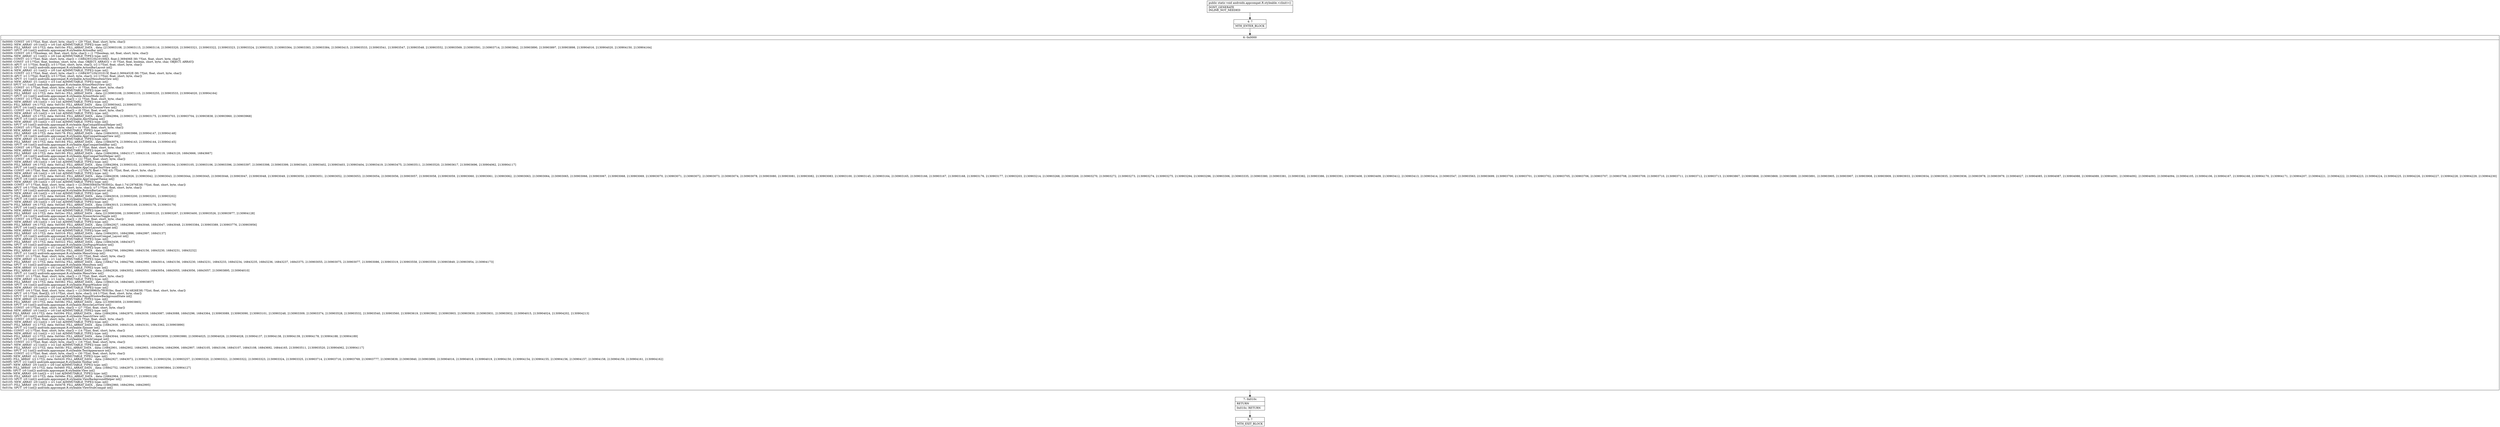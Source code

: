 digraph "CFG forandroidx.appcompat.R.styleable.\<clinit\>()V" {
Node_4 [shape=record,label="{4\:\ ?|MTH_ENTER_BLOCK\l}"];
Node_6 [shape=record,label="{6\:\ 0x0000|0x0000: CONST  (r0 I:??[int, float, short, byte, char]) = (29 ??[int, float, short, byte, char]) \l0x0002: NEW_ARRAY  (r0 I:int[]) = (r0 I:int A[IMMUTABLE_TYPE]) type: int[] \l0x0004: FILL_ARRAY  (r0 I:??[]), data: 0x010e: FILL_ARRAY_DATA  , data: [2130903108, 2130903115, 2130903116, 2130903320, 2130903321, 2130903322, 2130903323, 2130903324, 2130903325, 2130903364, 2130903383, 2130903384, 2130903415, 2130903533, 2130903541, 2130903547, 2130903548, 2130903552, 2130903569, 2130903591, 2130903714, 2130903842, 2130903890, 2130903897, 2130903898, 2130904016, 2130904020, 2130904150, 2130904164] \l0x0007: SPUT  (r0 I:int[]) androidx.appcompat.R.styleable.ActionBar int[] \l0x0009: CONST  (r0 I:??[boolean, int, float, short, byte, char]) = (1 ??[boolean, int, float, short, byte, char]) \l0x000a: NEW_ARRAY  (r1 I:int[]) = (r0 I:int A[IMMUTABLE_TYPE]) type: int[] \l0x000c: CONST  (r2 I:??[int, float, short, byte, char]) = (16842931(0x10100b3, float:2.369406E\-38) ??[int, float, short, byte, char]) \l0x000f: CONST  (r3 I:??[int, float, boolean, short, byte, char, OBJECT, ARRAY]) = (0 ??[int, float, boolean, short, byte, char, OBJECT, ARRAY]) \l0x0010: APUT  (r1 I:??[int, float][]), (r3 I:??[int, short, byte, char]), (r2 I:??[int, float, short, byte, char]) \l0x0012: SPUT  (r1 I:int[]) androidx.appcompat.R.styleable.ActionBarLayout int[] \l0x0014: NEW_ARRAY  (r1 I:int[]) = (r0 I:int A[IMMUTABLE_TYPE]) type: int[] \l0x0016: CONST  (r2 I:??[int, float, short, byte, char]) = (16843071(0x101013f, float:2.3694452E\-38) ??[int, float, short, byte, char]) \l0x0019: APUT  (r1 I:??[int, float][]), (r3 I:??[int, short, byte, char]), (r2 I:??[int, float, short, byte, char]) \l0x001b: SPUT  (r1 I:int[]) androidx.appcompat.R.styleable.ActionMenuItemView int[] \l0x001d: NEW_ARRAY  (r1 I:int[]) = (r3 I:int A[IMMUTABLE_TYPE]) type: int[] \l0x001f: SPUT  (r1 I:int[]) androidx.appcompat.R.styleable.ActionMenuView int[] \l0x0021: CONST  (r1 I:??[int, float, short, byte, char]) = (6 ??[int, float, short, byte, char]) \l0x0022: NEW_ARRAY  (r2 I:int[]) = (r1 I:int A[IMMUTABLE_TYPE]) type: int[] \l0x0024: FILL_ARRAY  (r2 I:??[]), data: 0x014c: FILL_ARRAY_DATA  , data: [2130903108, 2130903115, 2130903255, 2130903533, 2130904020, 2130904164] \l0x0027: SPUT  (r2 I:int[]) androidx.appcompat.R.styleable.ActionMode int[] \l0x0029: CONST  (r2 I:??[int, float, short, byte, char]) = (2 ??[int, float, short, byte, char]) \l0x002a: NEW_ARRAY  (r4 I:int[]) = (r2 I:int A[IMMUTABLE_TYPE]) type: int[] \l0x002c: FILL_ARRAY  (r4 I:??[]), data: 0x015c: FILL_ARRAY_DATA  , data: [2130903442, 2130903575] \l0x002f: SPUT  (r4 I:int[]) androidx.appcompat.R.styleable.ActivityChooserView int[] \l0x0031: CONST  (r4 I:??[int, float, short, byte, char]) = (8 ??[int, float, short, byte, char]) \l0x0033: NEW_ARRAY  (r5 I:int[]) = (r4 I:int A[IMMUTABLE_TYPE]) type: int[] \l0x0035: FILL_ARRAY  (r5 I:??[]), data: 0x0164: FILL_ARRAY_DATA  , data: [16842994, 2130903172, 2130903175, 2130903703, 2130903704, 2130903838, 2130903960, 2130903968] \l0x0038: SPUT  (r5 I:int[]) androidx.appcompat.R.styleable.AlertDialog int[] \l0x003a: NEW_ARRAY  (r5 I:int[]) = (r3 I:int A[IMMUTABLE_TYPE]) type: int[] \l0x003c: SPUT  (r5 I:int[]) androidx.appcompat.R.styleable.AppCompatEmojiHelper int[] \l0x003e: CONST  (r5 I:??[int, float, short, byte, char]) = (4 ??[int, float, short, byte, char]) \l0x003f: NEW_ARRAY  (r6 I:int[]) = (r5 I:int A[IMMUTABLE_TYPE]) type: int[] \l0x0041: FILL_ARRAY  (r6 I:??[]), data: 0x0178: FILL_ARRAY_DATA  , data: [16843033, 2130903986, 2130904147, 2130904148] \l0x0044: SPUT  (r6 I:int[]) androidx.appcompat.R.styleable.AppCompatImageView int[] \l0x0046: NEW_ARRAY  (r6 I:int[]) = (r5 I:int A[IMMUTABLE_TYPE]) type: int[] \l0x0048: FILL_ARRAY  (r6 I:??[]), data: 0x0184: FILL_ARRAY_DATA  , data: [16843074, 2130904143, 2130904144, 2130904145] \l0x004b: SPUT  (r6 I:int[]) androidx.appcompat.R.styleable.AppCompatSeekBar int[] \l0x004d: CONST  (r6 I:??[int, float, short, byte, char]) = (7 ??[int, float, short, byte, char]) \l0x004e: NEW_ARRAY  (r6 I:int[]) = (r6 I:int A[IMMUTABLE_TYPE]) type: int[] \l0x0050: FILL_ARRAY  (r6 I:??[]), data: 0x0190: FILL_ARRAY_DATA  , data: [16842804, 16843117, 16843118, 16843119, 16843120, 16843666, 16843667] \l0x0053: SPUT  (r6 I:int[]) androidx.appcompat.R.styleable.AppCompatTextHelper int[] \l0x0055: CONST  (r6 I:??[int, float, short, byte, char]) = (22 ??[int, float, short, byte, char]) \l0x0057: NEW_ARRAY  (r6 I:int[]) = (r6 I:int A[IMMUTABLE_TYPE]) type: int[] \l0x0059: FILL_ARRAY  (r6 I:??[]), data: 0x01a2: FILL_ARRAY_DATA  , data: [16842804, 2130903102, 2130903103, 2130903104, 2130903105, 2130903106, 2130903396, 2130903397, 2130903398, 2130903399, 2130903401, 2130903402, 2130903403, 2130903404, 2130903419, 2130903475, 2130903511, 2130903520, 2130903617, 2130903696, 2130904062, 2130904117] \l0x005c: SPUT  (r6 I:int[]) androidx.appcompat.R.styleable.AppCompatTextView int[] \l0x005e: CONST  (r6 I:??[int, float, short, byte, char]) = (127(0x7f, float:1.78E\-43) ??[int, float, short, byte, char]) \l0x0060: NEW_ARRAY  (r6 I:int[]) = (r6 I:int A[IMMUTABLE_TYPE]) type: int[] \l0x0062: FILL_ARRAY  (r6 I:??[]), data: 0x01d2: FILL_ARRAY_DATA  , data: [16842839, 16842926, 2130903042, 2130903043, 2130903044, 2130903045, 2130903046, 2130903047, 2130903048, 2130903049, 2130903050, 2130903051, 2130903052, 2130903053, 2130903054, 2130903056, 2130903057, 2130903058, 2130903059, 2130903060, 2130903061, 2130903062, 2130903063, 2130903064, 2130903065, 2130903066, 2130903067, 2130903068, 2130903069, 2130903070, 2130903071, 2130903072, 2130903073, 2130903074, 2130903078, 2130903080, 2130903081, 2130903082, 2130903083, 2130903100, 2130903145, 2130903164, 2130903165, 2130903166, 2130903167, 2130903168, 2130903176, 2130903177, 2130903203, 2130903214, 2130903268, 2130903269, 2130903270, 2130903272, 2130903273, 2130903274, 2130903275, 2130903294, 2130903296, 2130903306, 2130903335, 2130903380, 2130903381, 2130903382, 2130903386, 2130903391, 2130903408, 2130903409, 2130903412, 2130903413, 2130903414, 2130903547, 2130903563, 2130903699, 2130903700, 2130903701, 2130903702, 2130903705, 2130903706, 2130903707, 2130903708, 2130903709, 2130903710, 2130903711, 2130903712, 2130903713, 2130903867, 2130903868, 2130903869, 2130903889, 2130903891, 2130903905, 2130903907, 2130903908, 2130903909, 2130903933, 2130903934, 2130903935, 2130903936, 2130903978, 2130903979, 2130904027, 2130904085, 2130904087, 2130904088, 2130904089, 2130904091, 2130904092, 2130904093, 2130904094, 2130904105, 2130904106, 2130904167, 2130904168, 2130904170, 2130904171, 2130904207, 2130904221, 2130904222, 2130904223, 2130904224, 2130904225, 2130904226, 2130904227, 2130904228, 2130904229, 2130904230] \l0x0065: SPUT  (r6 I:int[]) androidx.appcompat.R.styleable.AppCompatTheme int[] \l0x0067: NEW_ARRAY  (r6 I:int[]) = (r0 I:int A[IMMUTABLE_TYPE]) type: int[] \l0x0069: CONST  (r7 I:??[int, float, short, byte, char]) = (2130903084(0x7f03002c, float:1.7412976E38) ??[int, float, short, byte, char]) \l0x006c: APUT  (r6 I:??[int, float][]), (r3 I:??[int, short, byte, char]), (r7 I:??[int, float, short, byte, char]) \l0x006e: SPUT  (r6 I:int[]) androidx.appcompat.R.styleable.ButtonBarLayout int[] \l0x0070: NEW_ARRAY  (r6 I:int[]) = (r5 I:int A[IMMUTABLE_TYPE]) type: int[] \l0x0072: FILL_ARRAY  (r6 I:??[]), data: 0x02d4: FILL_ARRAY_DATA  , data: [16843016, 2130903200, 2130903201, 2130903202] \l0x0075: SPUT  (r6 I:int[]) androidx.appcompat.R.styleable.CheckedTextView int[] \l0x0077: NEW_ARRAY  (r6 I:int[]) = (r5 I:int A[IMMUTABLE_TYPE]) type: int[] \l0x0079: FILL_ARRAY  (r6 I:??[]), data: 0x02e0: FILL_ARRAY_DATA  , data: [16843015, 2130903169, 2130903178, 2130903179] \l0x007c: SPUT  (r6 I:int[]) androidx.appcompat.R.styleable.CompoundButton int[] \l0x007e: NEW_ARRAY  (r4 I:int[]) = (r4 I:int A[IMMUTABLE_TYPE]) type: int[] \l0x0080: FILL_ARRAY  (r4 I:??[]), data: 0x02ec: FILL_ARRAY_DATA  , data: [2130903096, 2130903097, 2130903125, 2130903267, 2130903400, 2130903526, 2130903977, 2130904128] \l0x0083: SPUT  (r4 I:int[]) androidx.appcompat.R.styleable.DrawerArrowToggle int[] \l0x0085: CONST  (r4 I:??[int, float, short, byte, char]) = (9 ??[int, float, short, byte, char]) \l0x0087: NEW_ARRAY  (r6 I:int[]) = (r4 I:int A[IMMUTABLE_TYPE]) type: int[] \l0x0089: FILL_ARRAY  (r6 I:??[]), data: 0x0300: FILL_ARRAY_DATA  , data: [16842927, 16842948, 16843046, 16843047, 16843048, 2130903384, 2130903389, 2130903776, 2130903956] \l0x008c: SPUT  (r6 I:int[]) androidx.appcompat.R.styleable.LinearLayoutCompat int[] \l0x008e: NEW_ARRAY  (r5 I:int[]) = (r5 I:int A[IMMUTABLE_TYPE]) type: int[] \l0x0090: FILL_ARRAY  (r5 I:??[]), data: 0x0316: FILL_ARRAY_DATA  , data: [16842931, 16842996, 16842997, 16843137] \l0x0093: SPUT  (r5 I:int[]) androidx.appcompat.R.styleable.LinearLayoutCompat_Layout int[] \l0x0095: NEW_ARRAY  (r5 I:int[]) = (r2 I:int A[IMMUTABLE_TYPE]) type: int[] \l0x0097: FILL_ARRAY  (r5 I:??[]), data: 0x0322: FILL_ARRAY_DATA  , data: [16843436, 16843437] \l0x009a: SPUT  (r5 I:int[]) androidx.appcompat.R.styleable.ListPopupWindow int[] \l0x009c: NEW_ARRAY  (r1 I:int[]) = (r1 I:int A[IMMUTABLE_TYPE]) type: int[] \l0x009e: FILL_ARRAY  (r1 I:??[]), data: 0x032a: FILL_ARRAY_DATA  , data: [16842766, 16842960, 16843156, 16843230, 16843231, 16843232] \l0x00a1: SPUT  (r1 I:int[]) androidx.appcompat.R.styleable.MenuGroup int[] \l0x00a3: CONST  (r1 I:??[int, float, short, byte, char]) = (23 ??[int, float, short, byte, char]) \l0x00a5: NEW_ARRAY  (r1 I:int[]) = (r1 I:int A[IMMUTABLE_TYPE]) type: int[] \l0x00a7: FILL_ARRAY  (r1 I:??[]), data: 0x033a: FILL_ARRAY_DATA  , data: [16842754, 16842766, 16842960, 16843014, 16843156, 16843230, 16843231, 16843233, 16843234, 16843235, 16843236, 16843237, 16843375, 2130903055, 2130903075, 2130903077, 2130903086, 2130903319, 2130903558, 2130903559, 2130903849, 2130903954, 2130904173] \l0x00aa: SPUT  (r1 I:int[]) androidx.appcompat.R.styleable.MenuItem int[] \l0x00ac: NEW_ARRAY  (r1 I:int[]) = (r4 I:int A[IMMUTABLE_TYPE]) type: int[] \l0x00ae: FILL_ARRAY  (r1 I:??[]), data: 0x036c: FILL_ARRAY_DATA  , data: [16842926, 16843052, 16843053, 16843054, 16843055, 16843056, 16843057, 2130903895, 2130904010] \l0x00b1: SPUT  (r1 I:int[]) androidx.appcompat.R.styleable.MenuView int[] \l0x00b3: CONST  (r1 I:??[int, float, short, byte, char]) = (3 ??[int, float, short, byte, char]) \l0x00b4: NEW_ARRAY  (r4 I:int[]) = (r1 I:int A[IMMUTABLE_TYPE]) type: int[] \l0x00b6: FILL_ARRAY  (r4 I:??[]), data: 0x0382: FILL_ARRAY_DATA  , data: [16843126, 16843465, 2130903857] \l0x00b9: SPUT  (r4 I:int[]) androidx.appcompat.R.styleable.PopupWindow int[] \l0x00bb: NEW_ARRAY  (r0 I:int[]) = (r0 I:int A[IMMUTABLE_TYPE]) type: int[] \l0x00bd: CONST  (r4 I:??[int, float, short, byte, char]) = (2130903996(0x7f0303bc, float:1.7414826E38) ??[int, float, short, byte, char]) \l0x00c0: APUT  (r0 I:??[int, float][]), (r3 I:??[int, short, byte, char]), (r4 I:??[int, float, short, byte, char]) \l0x00c2: SPUT  (r0 I:int[]) androidx.appcompat.R.styleable.PopupWindowBackgroundState int[] \l0x00c4: NEW_ARRAY  (r0 I:int[]) = (r2 I:int A[IMMUTABLE_TYPE]) type: int[] \l0x00c6: FILL_ARRAY  (r0 I:??[]), data: 0x038c: FILL_ARRAY_DATA  , data: [2130903859, 2130903865] \l0x00c9: SPUT  (r0 I:int[]) androidx.appcompat.R.styleable.RecycleListView int[] \l0x00cb: CONST  (r0 I:??[int, float, short, byte, char]) = (27 ??[int, float, short, byte, char]) \l0x00cd: NEW_ARRAY  (r0 I:int[]) = (r0 I:int A[IMMUTABLE_TYPE]) type: int[] \l0x00cf: FILL_ARRAY  (r0 I:??[]), data: 0x0394: FILL_ARRAY_DATA  , data: [16842804, 16842970, 16843039, 16843087, 16843088, 16843296, 16843364, 2130903089, 2130903090, 2130903101, 2130903248, 2130903309, 2130903374, 2130903528, 2130903532, 2130903540, 2130903560, 2130903619, 2130903902, 2130903903, 2130903930, 2130903931, 2130903932, 2130904015, 2130904024, 2130904202, 2130904213] \l0x00d2: SPUT  (r0 I:int[]) androidx.appcompat.R.styleable.SearchView int[] \l0x00d4: CONST  (r0 I:??[int, float, short, byte, char]) = (5 ??[int, float, short, byte, char]) \l0x00d5: NEW_ARRAY  (r2 I:int[]) = (r0 I:int A[IMMUTABLE_TYPE]) type: int[] \l0x00d7: FILL_ARRAY  (r2 I:??[]), data: 0x03ce: FILL_ARRAY_DATA  , data: [16842930, 16843126, 16843131, 16843362, 2130903890] \l0x00da: SPUT  (r2 I:int[]) androidx.appcompat.R.styleable.Spinner int[] \l0x00dc: CONST  (r2 I:??[int, float, short, byte, char]) = (14 ??[int, float, short, byte, char]) \l0x00de: NEW_ARRAY  (r2 I:int[]) = (r2 I:int A[IMMUTABLE_TYPE]) type: int[] \l0x00e0: FILL_ARRAY  (r2 I:??[]), data: 0x03dc: FILL_ARRAY_DATA  , data: [16843044, 16843045, 16843074, 2130903959, 2130903980, 2130904025, 2130904026, 2130904028, 2130904137, 2130904138, 2130904139, 2130904178, 2130904188, 2130904189] \l0x00e3: SPUT  (r2 I:int[]) androidx.appcompat.R.styleable.SwitchCompat int[] \l0x00e5: CONST  (r2 I:??[int, float, short, byte, char]) = (16 ??[int, float, short, byte, char]) \l0x00e7: NEW_ARRAY  (r2 I:int[]) = (r2 I:int A[IMMUTABLE_TYPE]) type: int[] \l0x00e9: FILL_ARRAY  (r2 I:??[]), data: 0x03fc: FILL_ARRAY_DATA  , data: [16842901, 16842902, 16842903, 16842904, 16842906, 16842907, 16843105, 16843106, 16843107, 16843108, 16843692, 16844165, 2130903511, 2130903520, 2130904062, 2130904117] \l0x00ec: SPUT  (r2 I:int[]) androidx.appcompat.R.styleable.TextAppearance int[] \l0x00ee: CONST  (r2 I:??[int, float, short, byte, char]) = (30 ??[int, float, short, byte, char]) \l0x00f0: NEW_ARRAY  (r2 I:int[]) = (r2 I:int A[IMMUTABLE_TYPE]) type: int[] \l0x00f2: FILL_ARRAY  (r2 I:??[]), data: 0x0420: FILL_ARRAY_DATA  , data: [16842927, 16843072, 2130903170, 2130903256, 2130903257, 2130903320, 2130903321, 2130903322, 2130903323, 2130903324, 2130903325, 2130903714, 2130903716, 2130903769, 2130903777, 2130903839, 2130903840, 2130903890, 2130904016, 2130904018, 2130904019, 2130904150, 2130904154, 2130904155, 2130904156, 2130904157, 2130904158, 2130904159, 2130904161, 2130904162] \l0x00f5: SPUT  (r2 I:int[]) androidx.appcompat.R.styleable.Toolbar int[] \l0x00f7: NEW_ARRAY  (r0 I:int[]) = (r0 I:int A[IMMUTABLE_TYPE]) type: int[] \l0x00f9: FILL_ARRAY  (r0 I:??[]), data: 0x0460: FILL_ARRAY_DATA  , data: [16842752, 16842970, 2130903861, 2130903864, 2130904127] \l0x00fc: SPUT  (r0 I:int[]) androidx.appcompat.R.styleable.View int[] \l0x00fe: NEW_ARRAY  (r0 I:int[]) = (r1 I:int A[IMMUTABLE_TYPE]) type: int[] \l0x0100: FILL_ARRAY  (r0 I:??[]), data: 0x046e: FILL_ARRAY_DATA  , data: [16842964, 2130903117, 2130903118] \l0x0103: SPUT  (r0 I:int[]) androidx.appcompat.R.styleable.ViewBackgroundHelper int[] \l0x0105: NEW_ARRAY  (r0 I:int[]) = (r1 I:int A[IMMUTABLE_TYPE]) type: int[] \l0x0107: FILL_ARRAY  (r0 I:??[]), data: 0x0478: FILL_ARRAY_DATA  , data: [16842960, 16842994, 16842995] \l0x010a: SPUT  (r0 I:int[]) androidx.appcompat.R.styleable.ViewStubCompat int[] \l}"];
Node_7 [shape=record,label="{7\:\ 0x010c|RETURN\l|0x010c: RETURN   \l}"];
Node_5 [shape=record,label="{5\:\ ?|MTH_EXIT_BLOCK\l}"];
MethodNode[shape=record,label="{public static void androidx.appcompat.R.styleable.\<clinit\>()  | DONT_GENERATE\lINLINE_NOT_NEEDED\l}"];
MethodNode -> Node_4;Node_4 -> Node_6;
Node_6 -> Node_7;
Node_7 -> Node_5;
}

